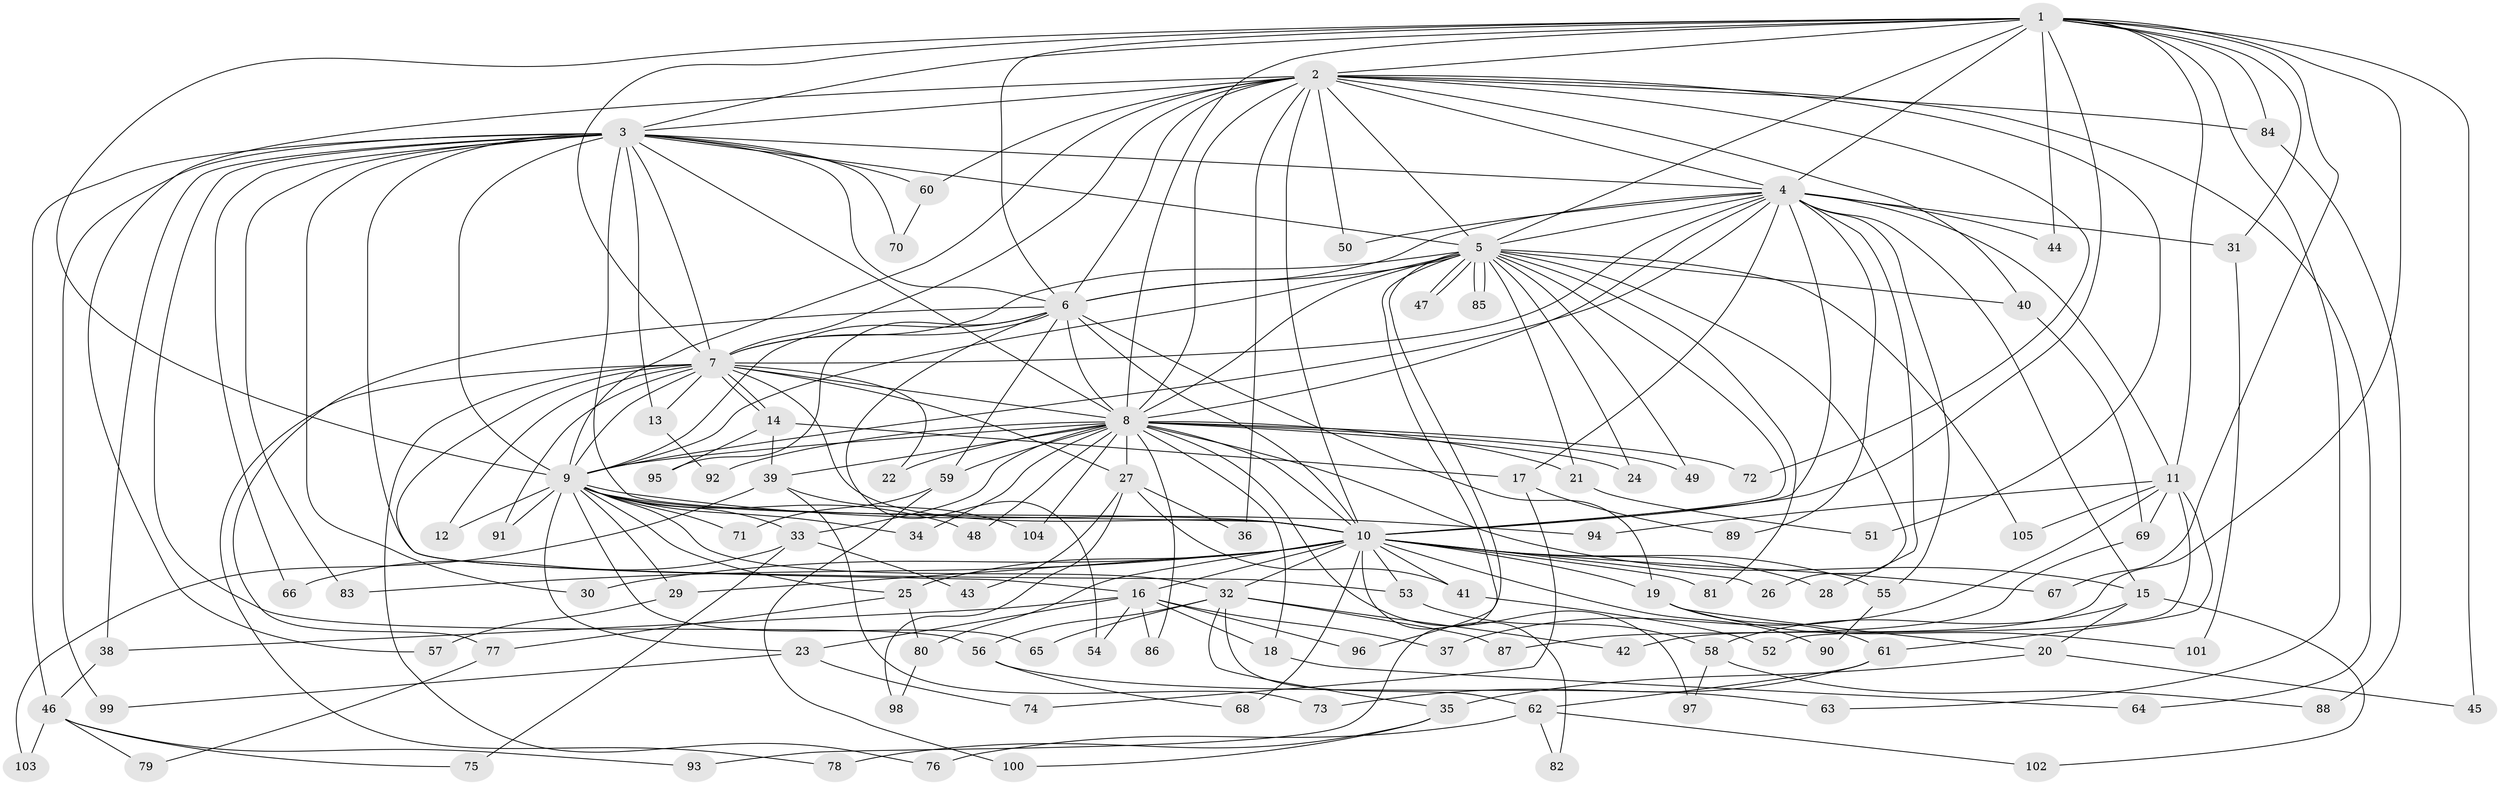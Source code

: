 // coarse degree distribution, {13: 0.07142857142857142, 11: 0.047619047619047616, 26: 0.023809523809523808, 14: 0.023809523809523808, 15: 0.023809523809523808, 8: 0.047619047619047616, 4: 0.047619047619047616, 6: 0.09523809523809523, 7: 0.09523809523809523, 5: 0.09523809523809523, 3: 0.047619047619047616, 2: 0.3333333333333333, 1: 0.047619047619047616}
// Generated by graph-tools (version 1.1) at 2025/49/03/04/25 22:49:39]
// undirected, 105 vertices, 235 edges
graph export_dot {
  node [color=gray90,style=filled];
  1;
  2;
  3;
  4;
  5;
  6;
  7;
  8;
  9;
  10;
  11;
  12;
  13;
  14;
  15;
  16;
  17;
  18;
  19;
  20;
  21;
  22;
  23;
  24;
  25;
  26;
  27;
  28;
  29;
  30;
  31;
  32;
  33;
  34;
  35;
  36;
  37;
  38;
  39;
  40;
  41;
  42;
  43;
  44;
  45;
  46;
  47;
  48;
  49;
  50;
  51;
  52;
  53;
  54;
  55;
  56;
  57;
  58;
  59;
  60;
  61;
  62;
  63;
  64;
  65;
  66;
  67;
  68;
  69;
  70;
  71;
  72;
  73;
  74;
  75;
  76;
  77;
  78;
  79;
  80;
  81;
  82;
  83;
  84;
  85;
  86;
  87;
  88;
  89;
  90;
  91;
  92;
  93;
  94;
  95;
  96;
  97;
  98;
  99;
  100;
  101;
  102;
  103;
  104;
  105;
  1 -- 2;
  1 -- 3;
  1 -- 4;
  1 -- 5;
  1 -- 6;
  1 -- 7;
  1 -- 8;
  1 -- 9;
  1 -- 10;
  1 -- 11;
  1 -- 31;
  1 -- 42;
  1 -- 44;
  1 -- 45;
  1 -- 63;
  1 -- 67;
  1 -- 84;
  2 -- 3;
  2 -- 4;
  2 -- 5;
  2 -- 6;
  2 -- 7;
  2 -- 8;
  2 -- 9;
  2 -- 10;
  2 -- 36;
  2 -- 40;
  2 -- 50;
  2 -- 51;
  2 -- 57;
  2 -- 60;
  2 -- 64;
  2 -- 72;
  2 -- 84;
  3 -- 4;
  3 -- 5;
  3 -- 6;
  3 -- 7;
  3 -- 8;
  3 -- 9;
  3 -- 10;
  3 -- 13;
  3 -- 30;
  3 -- 38;
  3 -- 46;
  3 -- 53;
  3 -- 56;
  3 -- 60;
  3 -- 66;
  3 -- 70;
  3 -- 83;
  3 -- 99;
  4 -- 5;
  4 -- 6;
  4 -- 7;
  4 -- 8;
  4 -- 9;
  4 -- 10;
  4 -- 11;
  4 -- 15;
  4 -- 17;
  4 -- 28;
  4 -- 31;
  4 -- 44;
  4 -- 50;
  4 -- 55;
  4 -- 89;
  5 -- 6;
  5 -- 7;
  5 -- 8;
  5 -- 9;
  5 -- 10;
  5 -- 21;
  5 -- 24;
  5 -- 26;
  5 -- 40;
  5 -- 47;
  5 -- 47;
  5 -- 49;
  5 -- 81;
  5 -- 85;
  5 -- 85;
  5 -- 93;
  5 -- 96;
  5 -- 105;
  6 -- 7;
  6 -- 8;
  6 -- 9;
  6 -- 10;
  6 -- 19;
  6 -- 54;
  6 -- 59;
  6 -- 77;
  6 -- 95;
  7 -- 8;
  7 -- 9;
  7 -- 10;
  7 -- 12;
  7 -- 13;
  7 -- 14;
  7 -- 14;
  7 -- 16;
  7 -- 22;
  7 -- 27;
  7 -- 76;
  7 -- 78;
  7 -- 91;
  8 -- 9;
  8 -- 10;
  8 -- 15;
  8 -- 18;
  8 -- 21;
  8 -- 22;
  8 -- 24;
  8 -- 27;
  8 -- 33;
  8 -- 34;
  8 -- 39;
  8 -- 48;
  8 -- 49;
  8 -- 59;
  8 -- 72;
  8 -- 86;
  8 -- 92;
  8 -- 97;
  8 -- 104;
  9 -- 10;
  9 -- 12;
  9 -- 23;
  9 -- 25;
  9 -- 29;
  9 -- 32;
  9 -- 33;
  9 -- 34;
  9 -- 48;
  9 -- 65;
  9 -- 71;
  9 -- 91;
  9 -- 94;
  10 -- 16;
  10 -- 19;
  10 -- 25;
  10 -- 26;
  10 -- 28;
  10 -- 29;
  10 -- 30;
  10 -- 32;
  10 -- 41;
  10 -- 53;
  10 -- 55;
  10 -- 67;
  10 -- 68;
  10 -- 80;
  10 -- 81;
  10 -- 82;
  10 -- 83;
  10 -- 90;
  11 -- 37;
  11 -- 52;
  11 -- 61;
  11 -- 69;
  11 -- 94;
  11 -- 105;
  13 -- 92;
  14 -- 17;
  14 -- 39;
  14 -- 95;
  15 -- 20;
  15 -- 58;
  15 -- 102;
  16 -- 18;
  16 -- 23;
  16 -- 37;
  16 -- 38;
  16 -- 54;
  16 -- 86;
  16 -- 96;
  17 -- 74;
  17 -- 89;
  18 -- 64;
  19 -- 20;
  19 -- 61;
  19 -- 101;
  20 -- 35;
  20 -- 45;
  21 -- 51;
  23 -- 74;
  23 -- 99;
  25 -- 77;
  25 -- 80;
  27 -- 36;
  27 -- 41;
  27 -- 43;
  27 -- 98;
  29 -- 57;
  31 -- 101;
  32 -- 35;
  32 -- 42;
  32 -- 56;
  32 -- 62;
  32 -- 65;
  32 -- 87;
  33 -- 43;
  33 -- 66;
  33 -- 75;
  35 -- 78;
  35 -- 100;
  38 -- 46;
  39 -- 73;
  39 -- 103;
  39 -- 104;
  40 -- 69;
  41 -- 52;
  46 -- 75;
  46 -- 79;
  46 -- 93;
  46 -- 103;
  53 -- 58;
  55 -- 90;
  56 -- 63;
  56 -- 68;
  58 -- 88;
  58 -- 97;
  59 -- 71;
  59 -- 100;
  60 -- 70;
  61 -- 62;
  61 -- 73;
  62 -- 76;
  62 -- 82;
  62 -- 102;
  69 -- 87;
  77 -- 79;
  80 -- 98;
  84 -- 88;
}
